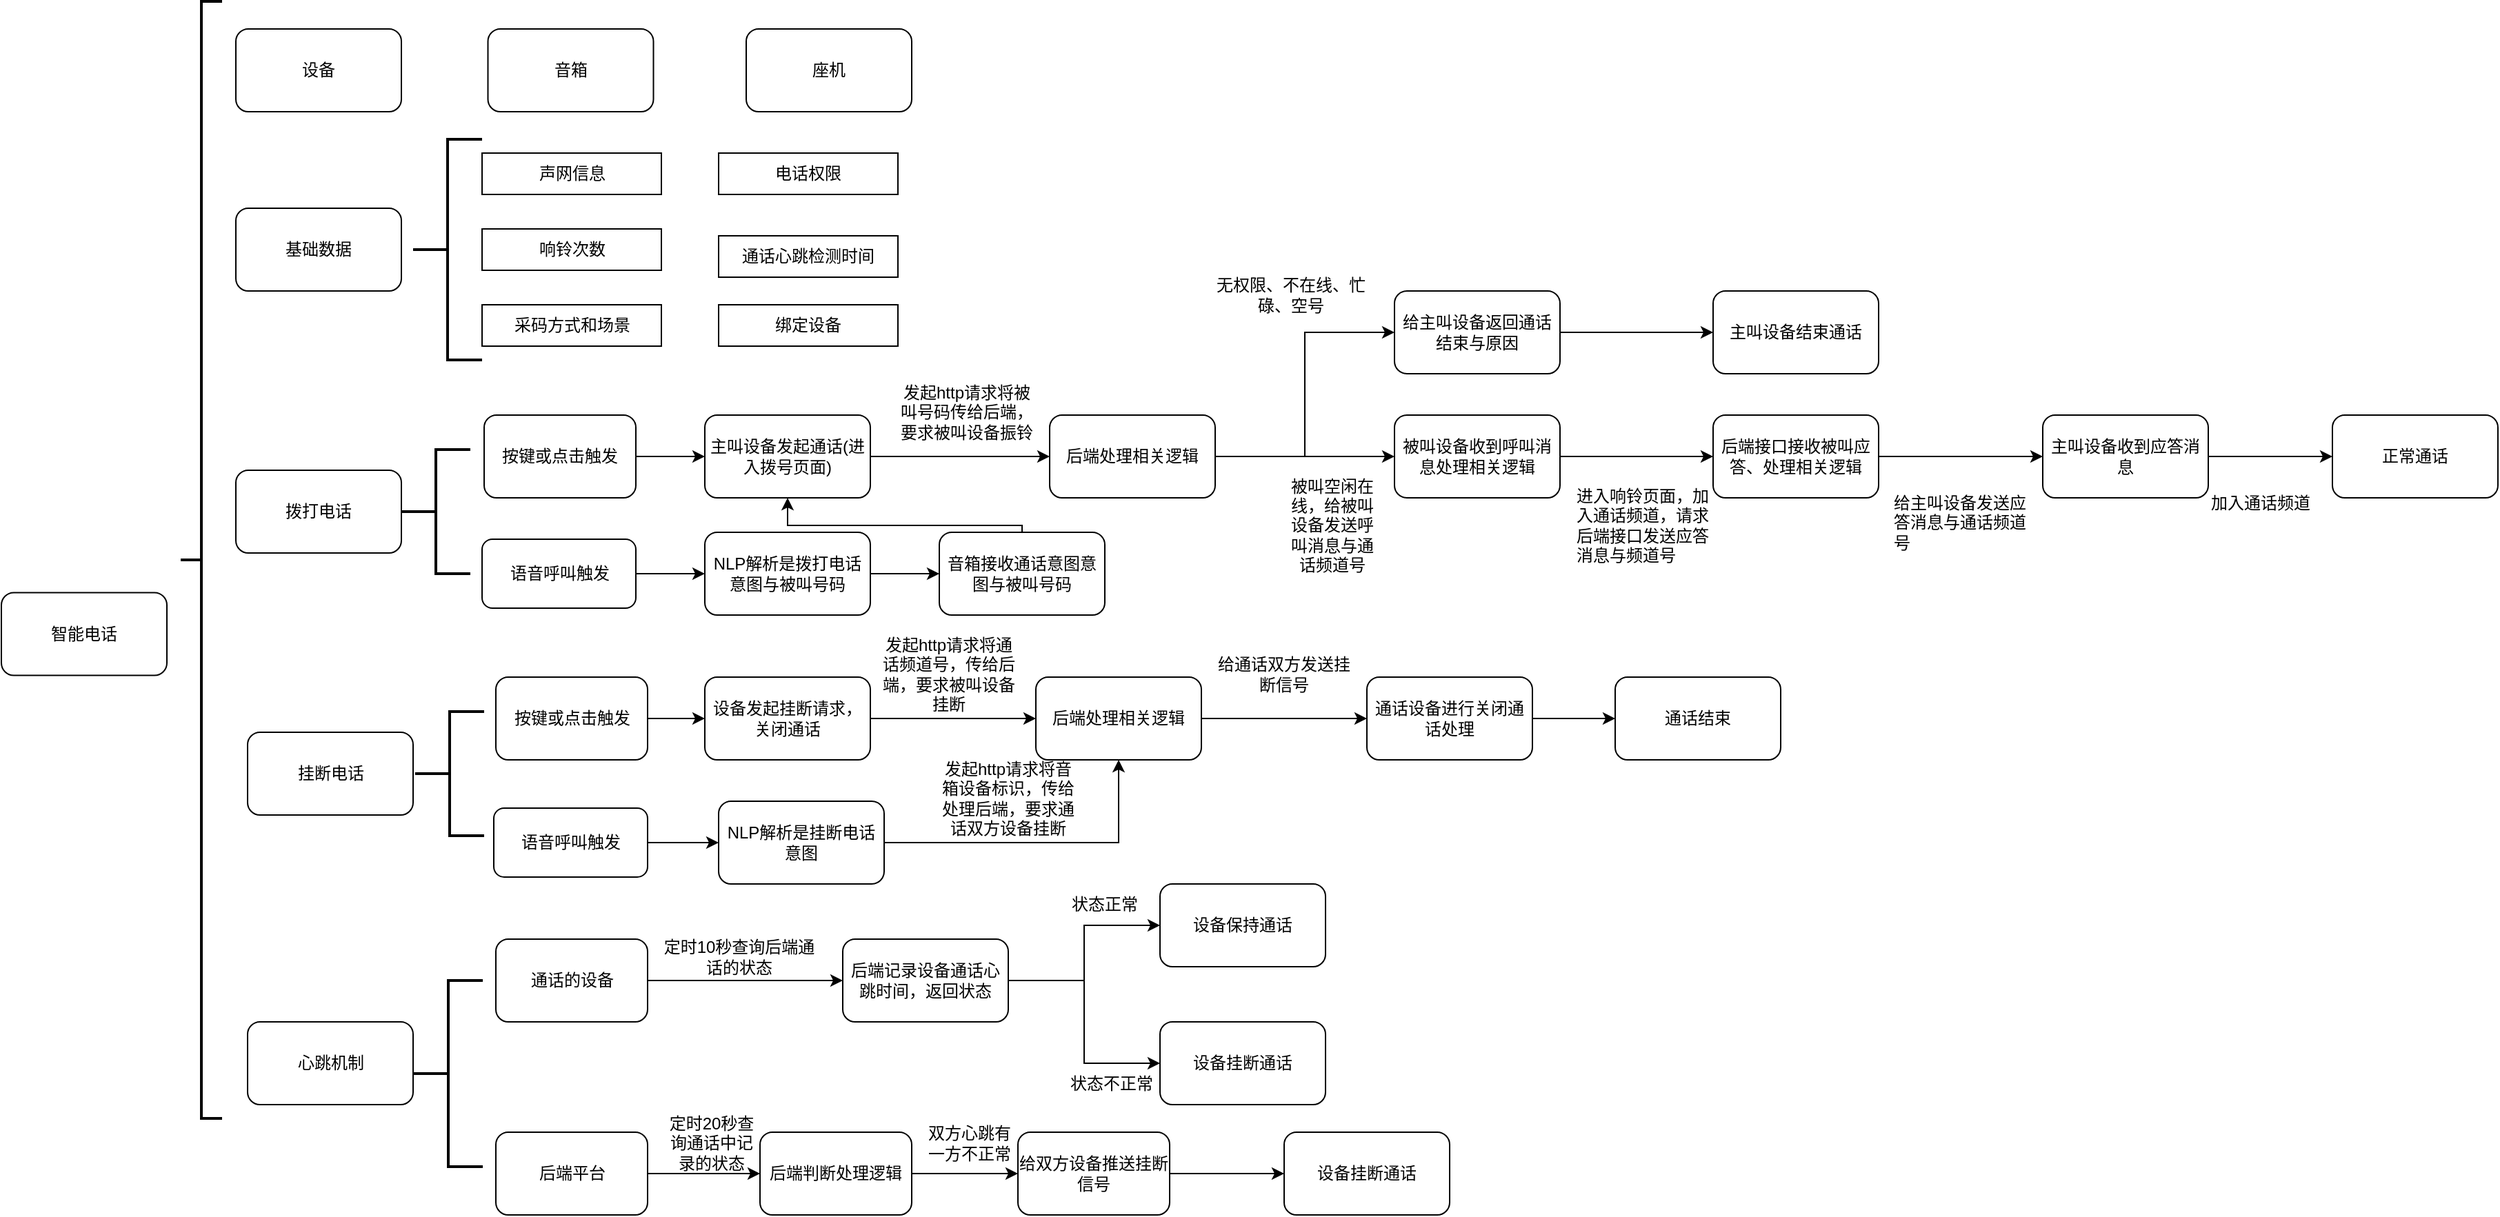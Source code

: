<mxfile version="22.0.7" type="github">
  <diagram name="第 1 页" id="yayIas5Ccat3wBkKV7QJ">
    <mxGraphModel dx="1034" dy="1601" grid="1" gridSize="10" guides="1" tooltips="1" connect="1" arrows="1" fold="1" page="1" pageScale="1" pageWidth="827" pageHeight="1169" math="0" shadow="0">
      <root>
        <mxCell id="0" />
        <mxCell id="1" parent="0" />
        <mxCell id="90YdUAzLb2wsjgZhNj6_-1" value="智能电话" style="rounded=1;whiteSpace=wrap;html=1;" parent="1" vertex="1">
          <mxGeometry x="90" y="258.75" width="120" height="60" as="geometry" />
        </mxCell>
        <mxCell id="90YdUAzLb2wsjgZhNj6_-2" value="" style="strokeWidth=2;html=1;shape=mxgraph.flowchart.annotation_2;align=left;labelPosition=right;pointerEvents=1;" parent="1" vertex="1">
          <mxGeometry x="220" y="-170" width="30" height="810" as="geometry" />
        </mxCell>
        <mxCell id="svN1KODfeErU4mR28TL3-1" value="基础数据" style="rounded=1;whiteSpace=wrap;html=1;" vertex="1" parent="1">
          <mxGeometry x="260" y="-20" width="120" height="60" as="geometry" />
        </mxCell>
        <mxCell id="svN1KODfeErU4mR28TL3-2" value="" style="strokeWidth=2;html=1;shape=mxgraph.flowchart.annotation_2;align=left;labelPosition=right;pointerEvents=1;points=[[0,0.5,0,0,0],[0.5,0,0,0,0],[0.5,1,0,0,0],[1,0,0,0,0],[1,0.5,0,0,0],[1,1,0,0,0]];" vertex="1" parent="1">
          <mxGeometry x="388.5" y="-70" width="50" height="160" as="geometry" />
        </mxCell>
        <mxCell id="svN1KODfeErU4mR28TL3-9" value="声网信息" style="rounded=0;whiteSpace=wrap;html=1;" vertex="1" parent="1">
          <mxGeometry x="438.5" y="-60" width="130" height="30" as="geometry" />
        </mxCell>
        <mxCell id="svN1KODfeErU4mR28TL3-10" value="电话权限" style="rounded=0;whiteSpace=wrap;html=1;" vertex="1" parent="1">
          <mxGeometry x="610" y="-60" width="130" height="30" as="geometry" />
        </mxCell>
        <mxCell id="svN1KODfeErU4mR28TL3-11" value="响铃次数" style="rounded=0;whiteSpace=wrap;html=1;" vertex="1" parent="1">
          <mxGeometry x="438.5" y="-5" width="130" height="30" as="geometry" />
        </mxCell>
        <mxCell id="svN1KODfeErU4mR28TL3-12" value="通话心跳检测时间" style="rounded=0;whiteSpace=wrap;html=1;" vertex="1" parent="1">
          <mxGeometry x="610" width="130" height="30" as="geometry" />
        </mxCell>
        <mxCell id="svN1KODfeErU4mR28TL3-13" value="采码方式和场景" style="rounded=0;whiteSpace=wrap;html=1;" vertex="1" parent="1">
          <mxGeometry x="438.5" y="50" width="130" height="30" as="geometry" />
        </mxCell>
        <mxCell id="svN1KODfeErU4mR28TL3-14" value="绑定设备" style="rounded=0;whiteSpace=wrap;html=1;" vertex="1" parent="1">
          <mxGeometry x="610" y="50" width="130" height="30" as="geometry" />
        </mxCell>
        <mxCell id="svN1KODfeErU4mR28TL3-15" value="拨打电话" style="rounded=1;whiteSpace=wrap;html=1;" vertex="1" parent="1">
          <mxGeometry x="260" y="170" width="120" height="60" as="geometry" />
        </mxCell>
        <mxCell id="svN1KODfeErU4mR28TL3-16" value="" style="strokeWidth=2;html=1;shape=mxgraph.flowchart.annotation_2;align=left;labelPosition=right;pointerEvents=1;points=[[0,0.5,0,0,0],[0.5,0,0,0,0],[0.5,1,0,0,0],[1,0,0,0,0],[1,0.5,0,0,0],[1,1,0,0,0]];" vertex="1" parent="1">
          <mxGeometry x="380" y="155" width="50" height="90" as="geometry" />
        </mxCell>
        <mxCell id="svN1KODfeErU4mR28TL3-35" style="edgeStyle=orthogonalEdgeStyle;rounded=0;orthogonalLoop=1;jettySize=auto;html=1;exitX=1;exitY=0.5;exitDx=0;exitDy=0;entryX=0;entryY=0.5;entryDx=0;entryDy=0;" edge="1" parent="1" source="svN1KODfeErU4mR28TL3-21" target="svN1KODfeErU4mR28TL3-24">
          <mxGeometry relative="1" as="geometry" />
        </mxCell>
        <mxCell id="svN1KODfeErU4mR28TL3-21" value="按键或点击触发" style="rounded=1;whiteSpace=wrap;html=1;" vertex="1" parent="1">
          <mxGeometry x="440" y="130" width="110" height="60" as="geometry" />
        </mxCell>
        <mxCell id="svN1KODfeErU4mR28TL3-50" style="edgeStyle=orthogonalEdgeStyle;rounded=0;orthogonalLoop=1;jettySize=auto;html=1;exitX=1;exitY=0.5;exitDx=0;exitDy=0;" edge="1" parent="1" source="svN1KODfeErU4mR28TL3-22">
          <mxGeometry relative="1" as="geometry">
            <mxPoint x="600" y="245" as="targetPoint" />
          </mxGeometry>
        </mxCell>
        <mxCell id="svN1KODfeErU4mR28TL3-22" value="语音呼叫触发" style="rounded=1;whiteSpace=wrap;html=1;" vertex="1" parent="1">
          <mxGeometry x="438.5" y="220" width="111.5" height="50" as="geometry" />
        </mxCell>
        <mxCell id="svN1KODfeErU4mR28TL3-30" style="edgeStyle=orthogonalEdgeStyle;rounded=0;orthogonalLoop=1;jettySize=auto;html=1;exitX=1;exitY=0.5;exitDx=0;exitDy=0;entryX=0;entryY=0.5;entryDx=0;entryDy=0;" edge="1" parent="1" source="svN1KODfeErU4mR28TL3-24" target="svN1KODfeErU4mR28TL3-26">
          <mxGeometry relative="1" as="geometry" />
        </mxCell>
        <mxCell id="svN1KODfeErU4mR28TL3-24" value="主叫设备发起通话(进入拨号页面)" style="rounded=1;whiteSpace=wrap;html=1;" vertex="1" parent="1">
          <mxGeometry x="600" y="130" width="120" height="60" as="geometry" />
        </mxCell>
        <mxCell id="svN1KODfeErU4mR28TL3-31" style="edgeStyle=orthogonalEdgeStyle;rounded=0;orthogonalLoop=1;jettySize=auto;html=1;exitX=1;exitY=0.5;exitDx=0;exitDy=0;" edge="1" parent="1" source="svN1KODfeErU4mR28TL3-26" target="svN1KODfeErU4mR28TL3-27">
          <mxGeometry relative="1" as="geometry" />
        </mxCell>
        <mxCell id="svN1KODfeErU4mR28TL3-38" style="edgeStyle=orthogonalEdgeStyle;rounded=0;orthogonalLoop=1;jettySize=auto;html=1;exitX=1;exitY=0.5;exitDx=0;exitDy=0;entryX=0;entryY=0.5;entryDx=0;entryDy=0;" edge="1" parent="1" source="svN1KODfeErU4mR28TL3-26" target="svN1KODfeErU4mR28TL3-37">
          <mxGeometry relative="1" as="geometry" />
        </mxCell>
        <mxCell id="svN1KODfeErU4mR28TL3-26" value="后端处理相关逻辑" style="rounded=1;whiteSpace=wrap;html=1;" vertex="1" parent="1">
          <mxGeometry x="850" y="130" width="120" height="60" as="geometry" />
        </mxCell>
        <mxCell id="svN1KODfeErU4mR28TL3-32" style="edgeStyle=orthogonalEdgeStyle;rounded=0;orthogonalLoop=1;jettySize=auto;html=1;exitX=1;exitY=0.5;exitDx=0;exitDy=0;entryX=0;entryY=0.5;entryDx=0;entryDy=0;" edge="1" parent="1" source="svN1KODfeErU4mR28TL3-27" target="svN1KODfeErU4mR28TL3-28">
          <mxGeometry relative="1" as="geometry" />
        </mxCell>
        <mxCell id="svN1KODfeErU4mR28TL3-27" value="被叫设备收到呼叫消息处理相关逻辑" style="rounded=1;whiteSpace=wrap;html=1;" vertex="1" parent="1">
          <mxGeometry x="1100" y="130" width="120" height="60" as="geometry" />
        </mxCell>
        <mxCell id="svN1KODfeErU4mR28TL3-33" style="edgeStyle=orthogonalEdgeStyle;rounded=0;orthogonalLoop=1;jettySize=auto;html=1;exitX=1;exitY=0.5;exitDx=0;exitDy=0;entryX=0;entryY=0.5;entryDx=0;entryDy=0;" edge="1" parent="1" source="svN1KODfeErU4mR28TL3-28" target="svN1KODfeErU4mR28TL3-29">
          <mxGeometry relative="1" as="geometry" />
        </mxCell>
        <mxCell id="svN1KODfeErU4mR28TL3-28" value="后端接口接收被叫应答、处理相关逻辑" style="rounded=1;whiteSpace=wrap;html=1;" vertex="1" parent="1">
          <mxGeometry x="1331" y="130" width="120" height="60" as="geometry" />
        </mxCell>
        <mxCell id="svN1KODfeErU4mR28TL3-48" style="edgeStyle=orthogonalEdgeStyle;rounded=0;orthogonalLoop=1;jettySize=auto;html=1;exitX=1;exitY=0.5;exitDx=0;exitDy=0;entryX=0;entryY=0.5;entryDx=0;entryDy=0;" edge="1" parent="1" source="svN1KODfeErU4mR28TL3-29" target="svN1KODfeErU4mR28TL3-47">
          <mxGeometry relative="1" as="geometry" />
        </mxCell>
        <mxCell id="svN1KODfeErU4mR28TL3-29" value="主叫设备收到应答消息" style="rounded=1;whiteSpace=wrap;html=1;" vertex="1" parent="1">
          <mxGeometry x="1570" y="130" width="120" height="60" as="geometry" />
        </mxCell>
        <mxCell id="svN1KODfeErU4mR28TL3-34" value="发起http请求将被叫号码传给后端，要求被叫设备振铃" style="text;html=1;strokeColor=none;fillColor=none;align=center;verticalAlign=middle;whiteSpace=wrap;rounded=0;" vertex="1" parent="1">
          <mxGeometry x="740" y="100" width="100" height="55" as="geometry" />
        </mxCell>
        <mxCell id="svN1KODfeErU4mR28TL3-42" style="edgeStyle=orthogonalEdgeStyle;rounded=0;orthogonalLoop=1;jettySize=auto;html=1;exitX=1;exitY=0.5;exitDx=0;exitDy=0;entryX=0;entryY=0.5;entryDx=0;entryDy=0;" edge="1" parent="1" source="svN1KODfeErU4mR28TL3-37" target="svN1KODfeErU4mR28TL3-41">
          <mxGeometry relative="1" as="geometry" />
        </mxCell>
        <mxCell id="svN1KODfeErU4mR28TL3-37" value="给主叫设备返回通话结束与原因" style="rounded=1;whiteSpace=wrap;html=1;" vertex="1" parent="1">
          <mxGeometry x="1100" y="40" width="120" height="60" as="geometry" />
        </mxCell>
        <mxCell id="svN1KODfeErU4mR28TL3-39" value="无权限、不在线、忙碌、空号" style="text;html=1;strokeColor=none;fillColor=none;align=center;verticalAlign=middle;whiteSpace=wrap;rounded=0;" vertex="1" parent="1">
          <mxGeometry x="960" y="20" width="130" height="45" as="geometry" />
        </mxCell>
        <mxCell id="svN1KODfeErU4mR28TL3-40" value="被叫空闲在线，给被叫设备发送呼叫消息与通话频道号" style="text;html=1;strokeColor=none;fillColor=none;align=center;verticalAlign=middle;whiteSpace=wrap;rounded=0;" vertex="1" parent="1">
          <mxGeometry x="1020" y="161.25" width="70" height="97.5" as="geometry" />
        </mxCell>
        <mxCell id="svN1KODfeErU4mR28TL3-41" value="主叫设备结束通话" style="rounded=1;whiteSpace=wrap;html=1;" vertex="1" parent="1">
          <mxGeometry x="1331" y="40" width="120" height="60" as="geometry" />
        </mxCell>
        <mxCell id="svN1KODfeErU4mR28TL3-43" value="进入响铃页面，加入通话频道，请求后端接口发送应答消息与频道号" style="text;whiteSpace=wrap;" vertex="1" parent="1">
          <mxGeometry x="1230" y="175" width="100" height="70" as="geometry" />
        </mxCell>
        <mxCell id="svN1KODfeErU4mR28TL3-46" value="给主叫设备发送应答消息与通话频道号" style="text;whiteSpace=wrap;" vertex="1" parent="1">
          <mxGeometry x="1460" y="180" width="100" height="70" as="geometry" />
        </mxCell>
        <mxCell id="svN1KODfeErU4mR28TL3-47" value="正常通话" style="rounded=1;whiteSpace=wrap;html=1;" vertex="1" parent="1">
          <mxGeometry x="1780" y="130" width="120" height="60" as="geometry" />
        </mxCell>
        <mxCell id="svN1KODfeErU4mR28TL3-49" value="加入通话频道" style="text;whiteSpace=wrap;" vertex="1" parent="1">
          <mxGeometry x="1690" y="180" width="100" height="30" as="geometry" />
        </mxCell>
        <mxCell id="svN1KODfeErU4mR28TL3-53" style="edgeStyle=orthogonalEdgeStyle;rounded=0;orthogonalLoop=1;jettySize=auto;html=1;exitX=1;exitY=0.5;exitDx=0;exitDy=0;entryX=0;entryY=0.5;entryDx=0;entryDy=0;" edge="1" parent="1" source="svN1KODfeErU4mR28TL3-51" target="svN1KODfeErU4mR28TL3-52">
          <mxGeometry relative="1" as="geometry" />
        </mxCell>
        <mxCell id="svN1KODfeErU4mR28TL3-51" value="NLP解析是拨打电话意图与被叫号码" style="rounded=1;whiteSpace=wrap;html=1;" vertex="1" parent="1">
          <mxGeometry x="600" y="215" width="120" height="60" as="geometry" />
        </mxCell>
        <mxCell id="svN1KODfeErU4mR28TL3-55" style="edgeStyle=orthogonalEdgeStyle;rounded=0;orthogonalLoop=1;jettySize=auto;html=1;exitX=0.5;exitY=0;exitDx=0;exitDy=0;" edge="1" parent="1" source="svN1KODfeErU4mR28TL3-52" target="svN1KODfeErU4mR28TL3-24">
          <mxGeometry relative="1" as="geometry">
            <Array as="points">
              <mxPoint x="830" y="210" />
              <mxPoint x="660" y="210" />
            </Array>
          </mxGeometry>
        </mxCell>
        <mxCell id="svN1KODfeErU4mR28TL3-52" value="音箱接收通话意图意图与被叫号码" style="rounded=1;whiteSpace=wrap;html=1;" vertex="1" parent="1">
          <mxGeometry x="770" y="215" width="120" height="60" as="geometry" />
        </mxCell>
        <mxCell id="svN1KODfeErU4mR28TL3-56" value="挂断电话" style="rounded=1;whiteSpace=wrap;html=1;" vertex="1" parent="1">
          <mxGeometry x="268.5" y="360" width="120" height="60" as="geometry" />
        </mxCell>
        <mxCell id="svN1KODfeErU4mR28TL3-57" value="" style="strokeWidth=2;html=1;shape=mxgraph.flowchart.annotation_2;align=left;labelPosition=right;pointerEvents=1;points=[[0,0.5,0,0,0],[0.5,0,0,0,0],[0.5,1,0,0,0],[1,0,0,0,0],[1,0.5,0,0,0],[1,1,0,0,0]];" vertex="1" parent="1">
          <mxGeometry x="390" y="345" width="50" height="90" as="geometry" />
        </mxCell>
        <mxCell id="svN1KODfeErU4mR28TL3-61" style="edgeStyle=orthogonalEdgeStyle;rounded=0;orthogonalLoop=1;jettySize=auto;html=1;exitX=1;exitY=0.5;exitDx=0;exitDy=0;" edge="1" parent="1" source="svN1KODfeErU4mR28TL3-58" target="svN1KODfeErU4mR28TL3-59">
          <mxGeometry relative="1" as="geometry" />
        </mxCell>
        <mxCell id="svN1KODfeErU4mR28TL3-58" value="按键或点击触发" style="rounded=1;whiteSpace=wrap;html=1;" vertex="1" parent="1">
          <mxGeometry x="448.5" y="320" width="110" height="60" as="geometry" />
        </mxCell>
        <mxCell id="svN1KODfeErU4mR28TL3-62" style="edgeStyle=orthogonalEdgeStyle;rounded=0;orthogonalLoop=1;jettySize=auto;html=1;exitX=1;exitY=0.5;exitDx=0;exitDy=0;entryX=0;entryY=0.5;entryDx=0;entryDy=0;" edge="1" parent="1" source="svN1KODfeErU4mR28TL3-59" target="svN1KODfeErU4mR28TL3-60">
          <mxGeometry relative="1" as="geometry" />
        </mxCell>
        <mxCell id="svN1KODfeErU4mR28TL3-59" value="设备发起挂断请求，关闭通话" style="rounded=1;whiteSpace=wrap;html=1;" vertex="1" parent="1">
          <mxGeometry x="600" y="320" width="120" height="60" as="geometry" />
        </mxCell>
        <mxCell id="svN1KODfeErU4mR28TL3-65" style="edgeStyle=orthogonalEdgeStyle;rounded=0;orthogonalLoop=1;jettySize=auto;html=1;exitX=1;exitY=0.5;exitDx=0;exitDy=0;entryX=0;entryY=0.5;entryDx=0;entryDy=0;" edge="1" parent="1" source="svN1KODfeErU4mR28TL3-60" target="svN1KODfeErU4mR28TL3-64">
          <mxGeometry relative="1" as="geometry" />
        </mxCell>
        <mxCell id="svN1KODfeErU4mR28TL3-60" value="后端处理相关逻辑" style="rounded=1;whiteSpace=wrap;html=1;" vertex="1" parent="1">
          <mxGeometry x="840" y="320" width="120" height="60" as="geometry" />
        </mxCell>
        <mxCell id="svN1KODfeErU4mR28TL3-63" value="发起http请求将通话频道号，传给后端，要求被叫设备挂断" style="text;html=1;strokeColor=none;fillColor=none;align=center;verticalAlign=middle;whiteSpace=wrap;rounded=0;" vertex="1" parent="1">
          <mxGeometry x="727" y="290" width="100" height="55" as="geometry" />
        </mxCell>
        <mxCell id="svN1KODfeErU4mR28TL3-68" style="edgeStyle=orthogonalEdgeStyle;rounded=0;orthogonalLoop=1;jettySize=auto;html=1;exitX=1;exitY=0.5;exitDx=0;exitDy=0;entryX=0;entryY=0.5;entryDx=0;entryDy=0;" edge="1" parent="1" source="svN1KODfeErU4mR28TL3-64" target="svN1KODfeErU4mR28TL3-67">
          <mxGeometry relative="1" as="geometry" />
        </mxCell>
        <mxCell id="svN1KODfeErU4mR28TL3-64" value="通话设备进行关闭通话处理" style="rounded=1;whiteSpace=wrap;html=1;" vertex="1" parent="1">
          <mxGeometry x="1080" y="320" width="120" height="60" as="geometry" />
        </mxCell>
        <mxCell id="svN1KODfeErU4mR28TL3-66" value="给通话双方发送挂断信号" style="text;html=1;strokeColor=none;fillColor=none;align=center;verticalAlign=middle;whiteSpace=wrap;rounded=0;" vertex="1" parent="1">
          <mxGeometry x="970" y="290" width="100" height="55" as="geometry" />
        </mxCell>
        <mxCell id="svN1KODfeErU4mR28TL3-67" value="通话结束" style="rounded=1;whiteSpace=wrap;html=1;" vertex="1" parent="1">
          <mxGeometry x="1260" y="320" width="120" height="60" as="geometry" />
        </mxCell>
        <mxCell id="svN1KODfeErU4mR28TL3-70" style="edgeStyle=orthogonalEdgeStyle;rounded=0;orthogonalLoop=1;jettySize=auto;html=1;exitX=1;exitY=0.5;exitDx=0;exitDy=0;entryX=0.5;entryY=1;entryDx=0;entryDy=0;" edge="1" parent="1" source="svN1KODfeErU4mR28TL3-71" target="svN1KODfeErU4mR28TL3-60">
          <mxGeometry relative="1" as="geometry">
            <mxPoint x="778.5" y="440" as="targetPoint" />
          </mxGeometry>
        </mxCell>
        <mxCell id="svN1KODfeErU4mR28TL3-71" value="NLP解析是挂断电话意图" style="rounded=1;whiteSpace=wrap;html=1;" vertex="1" parent="1">
          <mxGeometry x="610" y="410" width="120" height="60" as="geometry" />
        </mxCell>
        <mxCell id="svN1KODfeErU4mR28TL3-74" style="edgeStyle=orthogonalEdgeStyle;rounded=0;orthogonalLoop=1;jettySize=auto;html=1;exitX=1;exitY=0.5;exitDx=0;exitDy=0;entryX=0;entryY=0.5;entryDx=0;entryDy=0;" edge="1" parent="1" source="svN1KODfeErU4mR28TL3-73" target="svN1KODfeErU4mR28TL3-71">
          <mxGeometry relative="1" as="geometry" />
        </mxCell>
        <mxCell id="svN1KODfeErU4mR28TL3-73" value="语音呼叫触发" style="rounded=1;whiteSpace=wrap;html=1;" vertex="1" parent="1">
          <mxGeometry x="447" y="415" width="111.5" height="50" as="geometry" />
        </mxCell>
        <mxCell id="svN1KODfeErU4mR28TL3-76" value="发起http请求将音箱设备标识，传给处理后端，要求通话双方设备挂断" style="text;html=1;strokeColor=none;fillColor=none;align=center;verticalAlign=middle;whiteSpace=wrap;rounded=0;" vertex="1" parent="1">
          <mxGeometry x="770" y="380" width="100" height="55" as="geometry" />
        </mxCell>
        <mxCell id="svN1KODfeErU4mR28TL3-77" value="心跳机制" style="rounded=1;whiteSpace=wrap;html=1;" vertex="1" parent="1">
          <mxGeometry x="268.5" y="570" width="120" height="60" as="geometry" />
        </mxCell>
        <mxCell id="svN1KODfeErU4mR28TL3-78" value="" style="strokeWidth=2;html=1;shape=mxgraph.flowchart.annotation_2;align=left;labelPosition=right;pointerEvents=1;points=[[0,0.5,0,0,0],[0.5,0,0,0,0],[0.5,1,0,0,0],[1,0,0,0,0],[1,0.5,0,0,0],[1,1,0,0,0]];" vertex="1" parent="1">
          <mxGeometry x="389" y="540" width="50" height="135" as="geometry" />
        </mxCell>
        <mxCell id="svN1KODfeErU4mR28TL3-84" style="edgeStyle=orthogonalEdgeStyle;rounded=0;orthogonalLoop=1;jettySize=auto;html=1;exitX=1;exitY=0.5;exitDx=0;exitDy=0;entryX=0;entryY=0.5;entryDx=0;entryDy=0;" edge="1" parent="1" source="svN1KODfeErU4mR28TL3-79" target="svN1KODfeErU4mR28TL3-82">
          <mxGeometry relative="1" as="geometry" />
        </mxCell>
        <mxCell id="svN1KODfeErU4mR28TL3-79" value="通话的设备" style="rounded=1;whiteSpace=wrap;html=1;" vertex="1" parent="1">
          <mxGeometry x="448.5" y="510" width="110" height="60" as="geometry" />
        </mxCell>
        <mxCell id="svN1KODfeErU4mR28TL3-94" style="edgeStyle=orthogonalEdgeStyle;rounded=0;orthogonalLoop=1;jettySize=auto;html=1;exitX=1;exitY=0.5;exitDx=0;exitDy=0;entryX=0;entryY=0.5;entryDx=0;entryDy=0;" edge="1" parent="1" source="svN1KODfeErU4mR28TL3-80" target="svN1KODfeErU4mR28TL3-93">
          <mxGeometry relative="1" as="geometry" />
        </mxCell>
        <mxCell id="svN1KODfeErU4mR28TL3-80" value="后端平台" style="rounded=1;whiteSpace=wrap;html=1;" vertex="1" parent="1">
          <mxGeometry x="448.5" y="650" width="110" height="60" as="geometry" />
        </mxCell>
        <mxCell id="svN1KODfeErU4mR28TL3-87" style="edgeStyle=orthogonalEdgeStyle;rounded=0;orthogonalLoop=1;jettySize=auto;html=1;exitX=1;exitY=0.5;exitDx=0;exitDy=0;entryX=0;entryY=0.5;entryDx=0;entryDy=0;" edge="1" parent="1" source="svN1KODfeErU4mR28TL3-82" target="svN1KODfeErU4mR28TL3-86">
          <mxGeometry relative="1" as="geometry" />
        </mxCell>
        <mxCell id="svN1KODfeErU4mR28TL3-99" style="edgeStyle=orthogonalEdgeStyle;rounded=0;orthogonalLoop=1;jettySize=auto;html=1;exitX=1;exitY=0.5;exitDx=0;exitDy=0;entryX=0;entryY=0.5;entryDx=0;entryDy=0;" edge="1" parent="1" source="svN1KODfeErU4mR28TL3-82" target="svN1KODfeErU4mR28TL3-89">
          <mxGeometry relative="1" as="geometry" />
        </mxCell>
        <mxCell id="svN1KODfeErU4mR28TL3-82" value="后端记录设备通话心跳时间，返回状态" style="rounded=1;whiteSpace=wrap;html=1;" vertex="1" parent="1">
          <mxGeometry x="700" y="510" width="120" height="60" as="geometry" />
        </mxCell>
        <mxCell id="svN1KODfeErU4mR28TL3-85" value="定时10秒查询后端通话的状态" style="text;html=1;strokeColor=none;fillColor=none;align=center;verticalAlign=middle;whiteSpace=wrap;rounded=0;" vertex="1" parent="1">
          <mxGeometry x="568.5" y="495" width="111.5" height="55" as="geometry" />
        </mxCell>
        <mxCell id="svN1KODfeErU4mR28TL3-86" value="设备保持通话" style="rounded=1;whiteSpace=wrap;html=1;" vertex="1" parent="1">
          <mxGeometry x="930" y="470" width="120" height="60" as="geometry" />
        </mxCell>
        <mxCell id="svN1KODfeErU4mR28TL3-88" value="状态正常" style="text;html=1;strokeColor=none;fillColor=none;align=center;verticalAlign=middle;whiteSpace=wrap;rounded=0;" vertex="1" parent="1">
          <mxGeometry x="860" y="470" width="60" height="30" as="geometry" />
        </mxCell>
        <mxCell id="svN1KODfeErU4mR28TL3-89" value="设备挂断通话" style="rounded=1;whiteSpace=wrap;html=1;" vertex="1" parent="1">
          <mxGeometry x="930" y="570" width="120" height="60" as="geometry" />
        </mxCell>
        <mxCell id="svN1KODfeErU4mR28TL3-92" value="状态不正常" style="text;html=1;strokeColor=none;fillColor=none;align=center;verticalAlign=middle;whiteSpace=wrap;rounded=0;" vertex="1" parent="1">
          <mxGeometry x="860" y="600" width="70" height="30" as="geometry" />
        </mxCell>
        <mxCell id="svN1KODfeErU4mR28TL3-100" style="edgeStyle=orthogonalEdgeStyle;rounded=0;orthogonalLoop=1;jettySize=auto;html=1;exitX=1;exitY=0.5;exitDx=0;exitDy=0;" edge="1" parent="1" source="svN1KODfeErU4mR28TL3-93" target="svN1KODfeErU4mR28TL3-97">
          <mxGeometry relative="1" as="geometry" />
        </mxCell>
        <mxCell id="svN1KODfeErU4mR28TL3-93" value="后端判断处理逻辑" style="rounded=1;whiteSpace=wrap;html=1;" vertex="1" parent="1">
          <mxGeometry x="640" y="650" width="110" height="60" as="geometry" />
        </mxCell>
        <mxCell id="svN1KODfeErU4mR28TL3-95" value="定时20秒查询通话中记录的状态" style="text;html=1;strokeColor=none;fillColor=none;align=center;verticalAlign=middle;whiteSpace=wrap;rounded=0;" vertex="1" parent="1">
          <mxGeometry x="568.5" y="630" width="71.5" height="55" as="geometry" />
        </mxCell>
        <mxCell id="svN1KODfeErU4mR28TL3-102" style="edgeStyle=orthogonalEdgeStyle;rounded=0;orthogonalLoop=1;jettySize=auto;html=1;exitX=1;exitY=0.5;exitDx=0;exitDy=0;entryX=0;entryY=0.5;entryDx=0;entryDy=0;" edge="1" parent="1" source="svN1KODfeErU4mR28TL3-97" target="svN1KODfeErU4mR28TL3-101">
          <mxGeometry relative="1" as="geometry" />
        </mxCell>
        <mxCell id="svN1KODfeErU4mR28TL3-97" value="给双方设备推送挂断信号" style="rounded=1;whiteSpace=wrap;html=1;" vertex="1" parent="1">
          <mxGeometry x="827" y="650" width="110" height="60" as="geometry" />
        </mxCell>
        <mxCell id="svN1KODfeErU4mR28TL3-101" value="设备挂断通话" style="rounded=1;whiteSpace=wrap;html=1;" vertex="1" parent="1">
          <mxGeometry x="1020" y="650" width="120" height="60" as="geometry" />
        </mxCell>
        <mxCell id="svN1KODfeErU4mR28TL3-103" value="双方心跳有一方不正常" style="text;html=1;strokeColor=none;fillColor=none;align=center;verticalAlign=middle;whiteSpace=wrap;rounded=0;" vertex="1" parent="1">
          <mxGeometry x="756" y="630" width="71.5" height="55" as="geometry" />
        </mxCell>
        <mxCell id="svN1KODfeErU4mR28TL3-105" value="设备" style="rounded=1;whiteSpace=wrap;html=1;" vertex="1" parent="1">
          <mxGeometry x="260" y="-150" width="120" height="60" as="geometry" />
        </mxCell>
        <mxCell id="svN1KODfeErU4mR28TL3-106" value="音箱" style="rounded=1;whiteSpace=wrap;html=1;" vertex="1" parent="1">
          <mxGeometry x="442.75" y="-150" width="120" height="60" as="geometry" />
        </mxCell>
        <mxCell id="svN1KODfeErU4mR28TL3-107" value="座机" style="rounded=1;whiteSpace=wrap;html=1;" vertex="1" parent="1">
          <mxGeometry x="630" y="-150" width="120" height="60" as="geometry" />
        </mxCell>
      </root>
    </mxGraphModel>
  </diagram>
</mxfile>
